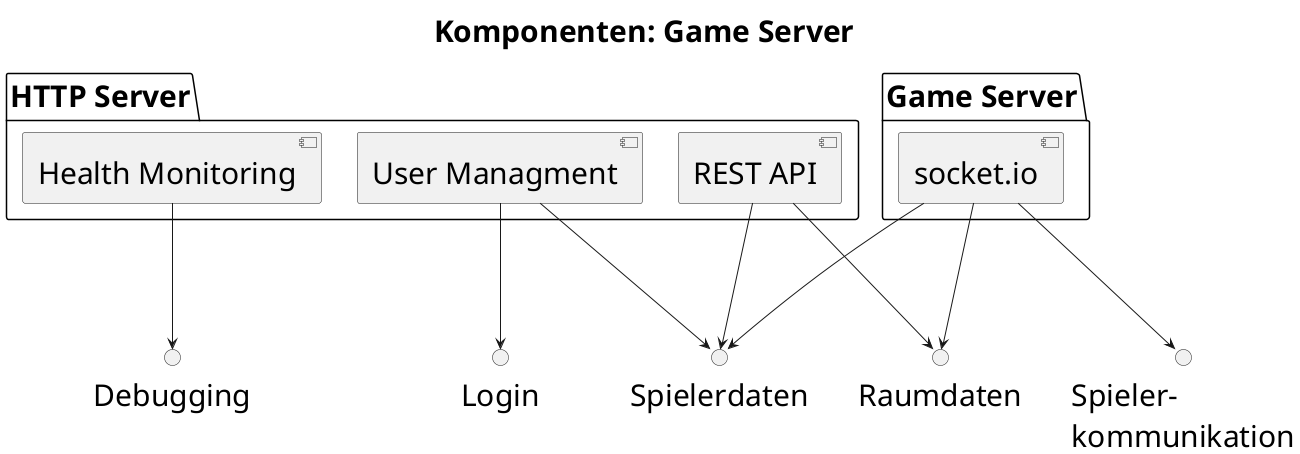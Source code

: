 @startuml
title "Komponenten: Game Server"
skinparam defaultFontSize 30
skinparam componentFontSize 30
skinparam actorFontSize 30
skinparam noteFontSize 30
skinparam sequenceParticipantFontSize 30
skinparam sequenceMessageFontSize 30
skinparam titleFontSize 30

package "HTTP Server" {
    [Health Monitoring] as health
    [User Managment] as user
    [REST API] as rest
}

health --> Debugging
user --> Login
user --> "Spielerdaten"
rest --> "Raumdaten"
rest --> "Spielerdaten"

package "Game Server" {
    [socket.io] as game
}
game --> "Raumdaten"
game --> "Spielerdaten"
game --> "Spieler-\nkommunikation"

@enduml